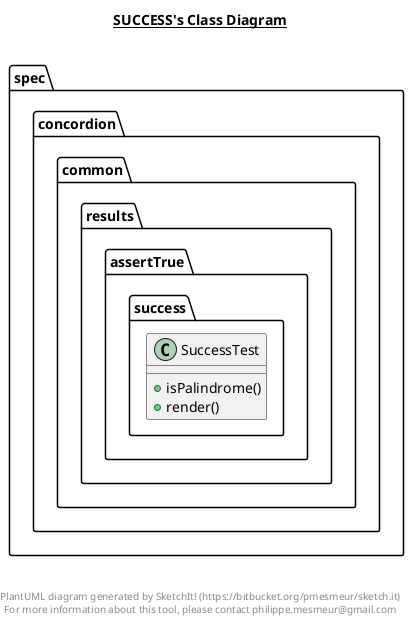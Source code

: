 @startuml

title __SUCCESS's Class Diagram__\n

  package spec.concordion {
    package spec.concordion.common.results {
      package spec.concordion.common.results.assertTrue.success {
        class SuccessTest {
            + isPalindrome()
            + render()
        }
      }
    }
  }
  



right footer


PlantUML diagram generated by SketchIt! (https://bitbucket.org/pmesmeur/sketch.it)
For more information about this tool, please contact philippe.mesmeur@gmail.com
endfooter

@enduml
